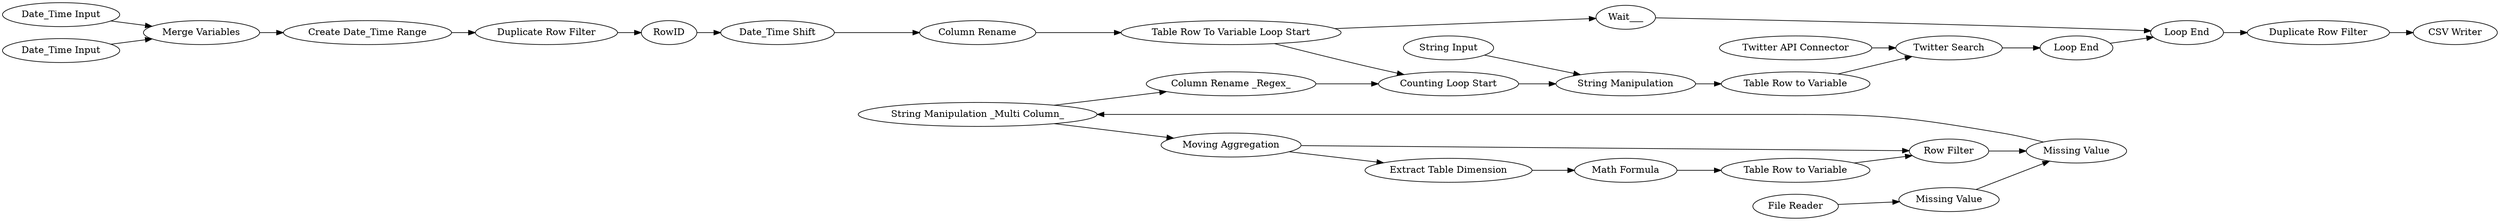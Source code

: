 digraph {
	1437 -> 1390
	1380 -> 1385
	1349 -> 1351
	1390 -> 1391
	1393 -> 1395
	1351 -> 1352
	1352 -> 1388
	1439 -> 1390
	417 -> 1398
	1385 -> 1386
	1449 -> 1450
	1435 -> 1436
	1450 -> 1368
	1348 -> 1380
	1395 -> 1394
	1436 -> 1393
	1388 -> 1395
	1391 -> 1392
	1386 -> 1349
	7 -> 1450
	1392 -> 1405
	1405 -> 1435
	1393 -> 7
	1368 -> 1455
	1398 -> 1449
	1446 -> 1351
	1348 -> 1349
	1448 -> 1398
	1447 -> 1446
	1352 -> 1348
	1394 -> 1448
	1454 -> 1394
	1435 [label="Date_Time Shift"]
	7 [label=Wait___]
	1398 [label="Twitter Search"]
	1390 [label="Merge Variables"]
	1385 [label="Math Formula"]
	1349 [label="Row Filter"]
	1392 [label="Duplicate Row Filter"]
	1405 [label=RowID]
	1368 [label="Duplicate Row Filter"]
	1449 [label="Loop End"]
	1437 [label="Date_Time Input"]
	1450 [label="Loop End"]
	1446 [label="Missing Value"]
	1395 [label="Counting Loop Start"]
	1448 [label="Table Row to Variable"]
	1454 [label="String Input"]
	1351 [label="Missing Value"]
	1394 [label="String Manipulation"]
	1393 [label="Table Row To Variable Loop Start"]
	1386 [label="Table Row to Variable"]
	1388 [label="Column Rename _Regex_"]
	417 [label="Twitter API Connector"]
	1455 [label="CSV Writer"]
	1447 [label="File Reader"]
	1391 [label="Create Date_Time Range"]
	1436 [label="Column Rename"]
	1439 [label="Date_Time Input"]
	1352 [label="String Manipulation _Multi Column_"]
	1380 [label="Extract Table Dimension"]
	1348 [label="Moving Aggregation"]
	rankdir=LR
}
